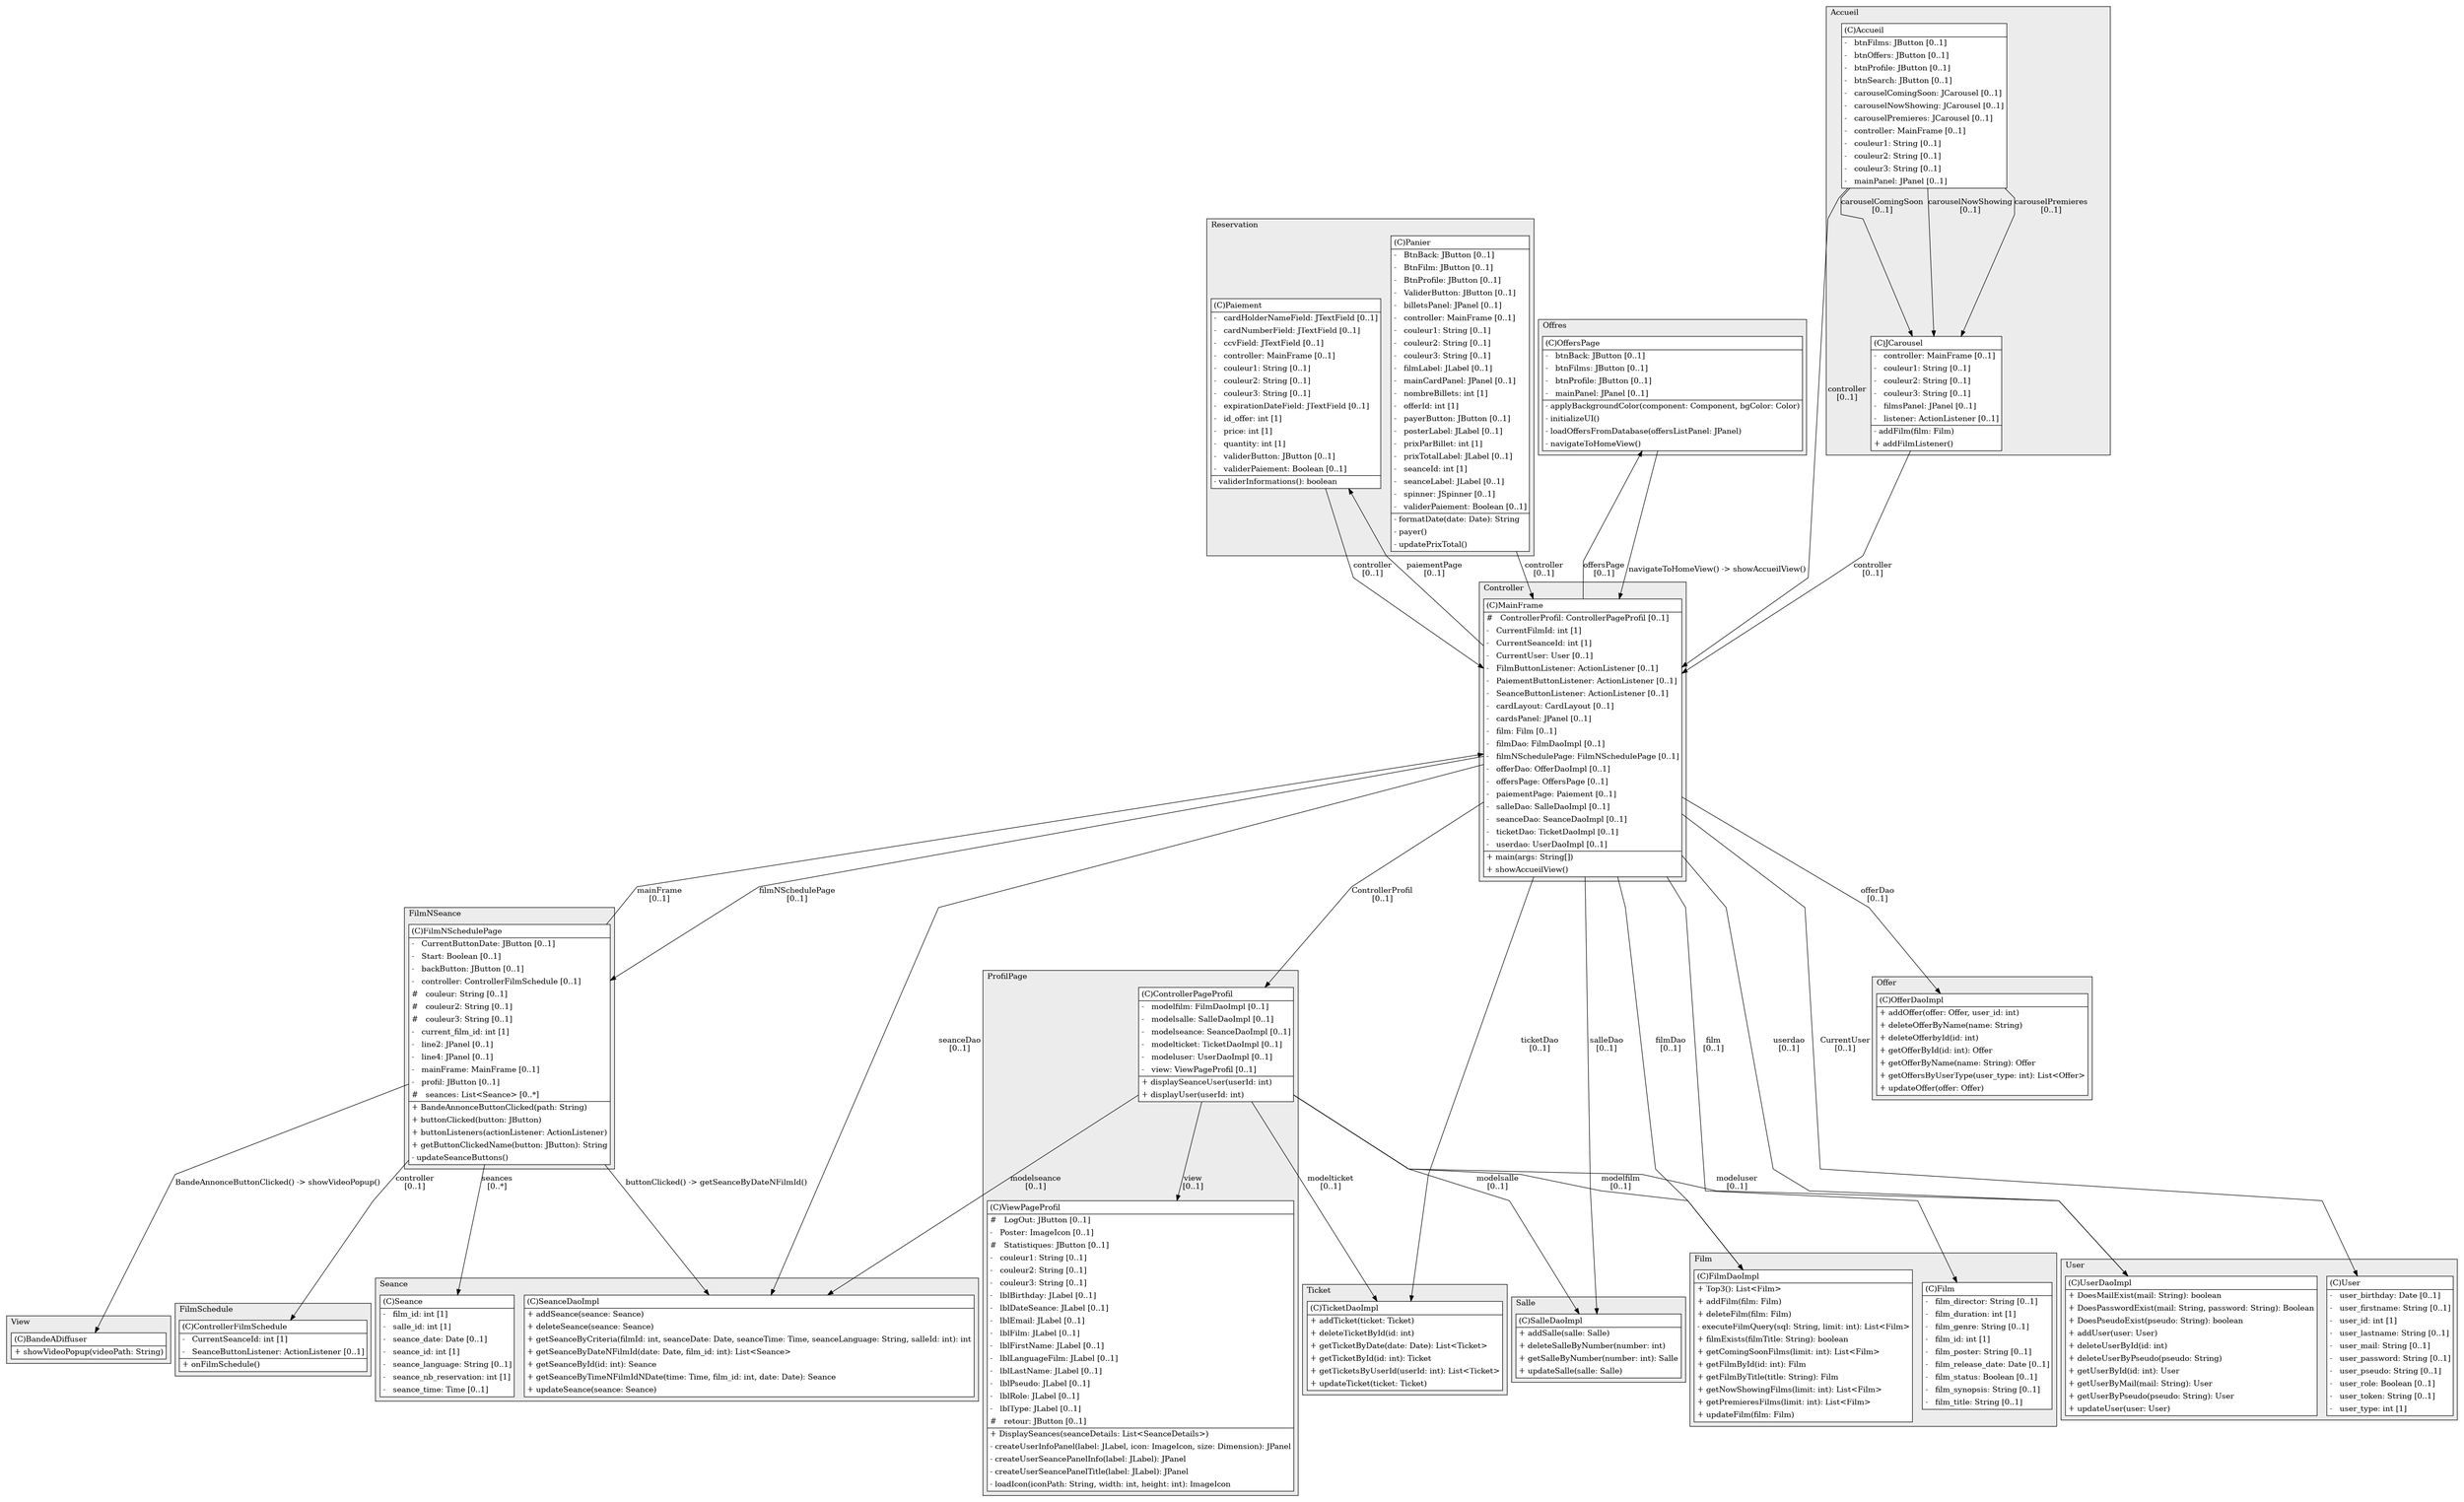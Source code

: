 @startuml

/' diagram meta data start
config=StructureConfiguration;
{
  "projectClassification": {
    "searchMode": "OpenProject", // OpenProject, AllProjects
    "includedProjects": "",
    "pathEndKeywords": "*.impl",
    "isClientPath": "",
    "isClientName": "",
    "isTestPath": "",
    "isTestName": "",
    "isMappingPath": "",
    "isMappingName": "",
    "isDataAccessPath": "",
    "isDataAccessName": "",
    "isDataStructurePath": "",
    "isDataStructureName": "",
    "isInterfaceStructuresPath": "",
    "isInterfaceStructuresName": "",
    "isEntryPointPath": "",
    "isEntryPointName": "",
    "treatFinalFieldsAsMandatory": false
  },
  "graphRestriction": {
    "classPackageExcludeFilter": "",
    "classPackageIncludeFilter": "",
    "classNameExcludeFilter": "",
    "classNameIncludeFilter": "",
    "methodNameExcludeFilter": "",
    "methodNameIncludeFilter": "",
    "removeByInheritance": "", // inheritance/annotation based filtering is done in a second step
    "removeByAnnotation": "",
    "removeByClassPackage": "", // cleanup the graph after inheritance/annotation based filtering is done
    "removeByClassName": "",
    "cutMappings": false,
    "cutEnum": true,
    "cutTests": true,
    "cutClient": true,
    "cutDataAccess": false,
    "cutInterfaceStructures": false,
    "cutDataStructures": false,
    "cutGetterAndSetter": true,
    "cutConstructors": true
  },
  "graphTraversal": {
    "forwardDepth": 6,
    "backwardDepth": 6,
    "classPackageExcludeFilter": "",
    "classPackageIncludeFilter": "",
    "classNameExcludeFilter": "",
    "classNameIncludeFilter": "",
    "methodNameExcludeFilter": "",
    "methodNameIncludeFilter": "",
    "hideMappings": false,
    "hideDataStructures": false,
    "hidePrivateMethods": true,
    "hideInterfaceCalls": true, // indirection: implementation -> interface (is hidden) -> implementation
    "onlyShowApplicationEntryPoints": false, // root node is included
    "useMethodCallsForStructureDiagram": "ForwardOnly" // ForwardOnly, BothDirections, No
  },
  "details": {
    "aggregation": "GroupByClass", // ByClass, GroupByClass, None
    "showClassGenericTypes": true,
    "showMethods": true,
    "showMethodParameterNames": true,
    "showMethodParameterTypes": true,
    "showMethodReturnType": true,
    "showPackageLevels": 2,
    "showDetailedClassStructure": true
  },
  "rootClass": "Controller.MainFrame",
  "extensionCallbackMethod": "" // qualified.class.name#methodName - signature: public static String method(String)
}
diagram meta data end '/



digraph g {
    rankdir="TB"
    splines=polyline
    

'nodes 
subgraph cluster_104786860 { 
   	label=Reservation
	labeljust=l
	fillcolor="#ececec"
	style=filled
   
   Paiement93475331[
	label=<<TABLE BORDER="1" CELLBORDER="0" CELLPADDING="4" CELLSPACING="0">
<TR><TD ALIGN="LEFT" >(C)Paiement</TD></TR>
<HR/>
<TR><TD ALIGN="LEFT" >-   cardHolderNameField: JTextField [0..1]</TD></TR>
<TR><TD ALIGN="LEFT" >-   cardNumberField: JTextField [0..1]</TD></TR>
<TR><TD ALIGN="LEFT" >-   ccvField: JTextField [0..1]</TD></TR>
<TR><TD ALIGN="LEFT" >-   controller: MainFrame [0..1]</TD></TR>
<TR><TD ALIGN="LEFT" >-   couleur1: String [0..1]</TD></TR>
<TR><TD ALIGN="LEFT" >-   couleur2: String [0..1]</TD></TR>
<TR><TD ALIGN="LEFT" >-   couleur3: String [0..1]</TD></TR>
<TR><TD ALIGN="LEFT" >-   expirationDateField: JTextField [0..1]</TD></TR>
<TR><TD ALIGN="LEFT" >-   id_offer: int [1]</TD></TR>
<TR><TD ALIGN="LEFT" >-   price: int [1]</TD></TR>
<TR><TD ALIGN="LEFT" >-   quantity: int [1]</TD></TR>
<TR><TD ALIGN="LEFT" >-   validerButton: JButton [0..1]</TD></TR>
<TR><TD ALIGN="LEFT" >-   validerPaiement: Boolean [0..1]</TD></TR>
<HR/>
<TR><TD ALIGN="LEFT" >- validerInformations(): boolean</TD></TR>
</TABLE>>
	style=filled
	margin=0
	shape=plaintext
	fillcolor="#FFFFFF"
];

Panier93475331[
	label=<<TABLE BORDER="1" CELLBORDER="0" CELLPADDING="4" CELLSPACING="0">
<TR><TD ALIGN="LEFT" >(C)Panier</TD></TR>
<HR/>
<TR><TD ALIGN="LEFT" >-   BtnBack: JButton [0..1]</TD></TR>
<TR><TD ALIGN="LEFT" >-   BtnFilm: JButton [0..1]</TD></TR>
<TR><TD ALIGN="LEFT" >-   BtnProfile: JButton [0..1]</TD></TR>
<TR><TD ALIGN="LEFT" >-   ValiderButton: JButton [0..1]</TD></TR>
<TR><TD ALIGN="LEFT" >-   billetsPanel: JPanel [0..1]</TD></TR>
<TR><TD ALIGN="LEFT" >-   controller: MainFrame [0..1]</TD></TR>
<TR><TD ALIGN="LEFT" >-   couleur1: String [0..1]</TD></TR>
<TR><TD ALIGN="LEFT" >-   couleur2: String [0..1]</TD></TR>
<TR><TD ALIGN="LEFT" >-   couleur3: String [0..1]</TD></TR>
<TR><TD ALIGN="LEFT" >-   filmLabel: JLabel [0..1]</TD></TR>
<TR><TD ALIGN="LEFT" >-   mainCardPanel: JPanel [0..1]</TD></TR>
<TR><TD ALIGN="LEFT" >-   nombreBillets: int [1]</TD></TR>
<TR><TD ALIGN="LEFT" >-   offerId: int [1]</TD></TR>
<TR><TD ALIGN="LEFT" >-   payerButton: JButton [0..1]</TD></TR>
<TR><TD ALIGN="LEFT" >-   posterLabel: JLabel [0..1]</TD></TR>
<TR><TD ALIGN="LEFT" >-   prixParBillet: int [1]</TD></TR>
<TR><TD ALIGN="LEFT" >-   prixTotalLabel: JLabel [0..1]</TD></TR>
<TR><TD ALIGN="LEFT" >-   seanceId: int [1]</TD></TR>
<TR><TD ALIGN="LEFT" >-   seanceLabel: JLabel [0..1]</TD></TR>
<TR><TD ALIGN="LEFT" >-   spinner: JSpinner [0..1]</TD></TR>
<TR><TD ALIGN="LEFT" >-   validerPaiement: Boolean [0..1]</TD></TR>
<HR/>
<TR><TD ALIGN="LEFT" >- formatDate(date: Date): String</TD></TR>
<TR><TD ALIGN="LEFT" >- payer()</TD></TR>
<TR><TD ALIGN="LEFT" >- updatePrixTotal()</TD></TR>
</TABLE>>
	style=filled
	margin=0
	shape=plaintext
	fillcolor="#FFFFFF"
];
} 

subgraph cluster_1642890859 { 
   	label=FilmNSeance
	labeljust=l
	fillcolor="#ececec"
	style=filled
   
   FilmNSchedulePage1631579330[
	label=<<TABLE BORDER="1" CELLBORDER="0" CELLPADDING="4" CELLSPACING="0">
<TR><TD ALIGN="LEFT" >(C)FilmNSchedulePage</TD></TR>
<HR/>
<TR><TD ALIGN="LEFT" >-   CurrentButtonDate: JButton [0..1]</TD></TR>
<TR><TD ALIGN="LEFT" >-   Start: Boolean [0..1]</TD></TR>
<TR><TD ALIGN="LEFT" >-   backButton: JButton [0..1]</TD></TR>
<TR><TD ALIGN="LEFT" >-   controller: ControllerFilmSchedule [0..1]</TD></TR>
<TR><TD ALIGN="LEFT" >#   couleur: String [0..1]</TD></TR>
<TR><TD ALIGN="LEFT" >#   couleur2: String [0..1]</TD></TR>
<TR><TD ALIGN="LEFT" >#   couleur3: String [0..1]</TD></TR>
<TR><TD ALIGN="LEFT" >-   current_film_id: int [1]</TD></TR>
<TR><TD ALIGN="LEFT" >-   line2: JPanel [0..1]</TD></TR>
<TR><TD ALIGN="LEFT" >-   line4: JPanel [0..1]</TD></TR>
<TR><TD ALIGN="LEFT" >-   mainFrame: MainFrame [0..1]</TD></TR>
<TR><TD ALIGN="LEFT" >-   profil: JButton [0..1]</TD></TR>
<TR><TD ALIGN="LEFT" >#   seances: List&lt;Seance&gt; [0..*]</TD></TR>
<HR/>
<TR><TD ALIGN="LEFT" >+ BandeAnnonceButtonClicked(path: String)</TD></TR>
<TR><TD ALIGN="LEFT" >+ buttonClicked(button: JButton)</TD></TR>
<TR><TD ALIGN="LEFT" >+ buttonListeners(actionListener: ActionListener)</TD></TR>
<TR><TD ALIGN="LEFT" >+ getButtonClickedName(button: JButton): String</TD></TR>
<TR><TD ALIGN="LEFT" >- updateSeanceButtons()</TD></TR>
</TABLE>>
	style=filled
	margin=0
	shape=plaintext
	fillcolor="#FFFFFF"
];
} 

subgraph cluster_1664073796 { 
   	label=Controller
	labeljust=l
	fillcolor="#ececec"
	style=filled
   
   MainFrame1664073796[
	label=<<TABLE BORDER="1" CELLBORDER="0" CELLPADDING="4" CELLSPACING="0">
<TR><TD ALIGN="LEFT" >(C)MainFrame</TD></TR>
<HR/>
<TR><TD ALIGN="LEFT" >#   ControllerProfil: ControllerPageProfil [0..1]</TD></TR>
<TR><TD ALIGN="LEFT" >-   CurrentFilmId: int [1]</TD></TR>
<TR><TD ALIGN="LEFT" >-   CurrentSeanceId: int [1]</TD></TR>
<TR><TD ALIGN="LEFT" >-   CurrentUser: User [0..1]</TD></TR>
<TR><TD ALIGN="LEFT" >-   FilmButtonListener: ActionListener [0..1]</TD></TR>
<TR><TD ALIGN="LEFT" >-   PaiementButtonListener: ActionListener [0..1]</TD></TR>
<TR><TD ALIGN="LEFT" >-   SeanceButtonListener: ActionListener [0..1]</TD></TR>
<TR><TD ALIGN="LEFT" >-   cardLayout: CardLayout [0..1]</TD></TR>
<TR><TD ALIGN="LEFT" >-   cardsPanel: JPanel [0..1]</TD></TR>
<TR><TD ALIGN="LEFT" >-   film: Film [0..1]</TD></TR>
<TR><TD ALIGN="LEFT" >-   filmDao: FilmDaoImpl [0..1]</TD></TR>
<TR><TD ALIGN="LEFT" >-   filmNSchedulePage: FilmNSchedulePage [0..1]</TD></TR>
<TR><TD ALIGN="LEFT" >-   offerDao: OfferDaoImpl [0..1]</TD></TR>
<TR><TD ALIGN="LEFT" >-   offersPage: OffersPage [0..1]</TD></TR>
<TR><TD ALIGN="LEFT" >-   paiementPage: Paiement [0..1]</TD></TR>
<TR><TD ALIGN="LEFT" >-   salleDao: SalleDaoImpl [0..1]</TD></TR>
<TR><TD ALIGN="LEFT" >-   seanceDao: SeanceDaoImpl [0..1]</TD></TR>
<TR><TD ALIGN="LEFT" >-   ticketDao: TicketDaoImpl [0..1]</TD></TR>
<TR><TD ALIGN="LEFT" >-   userdao: UserDaoImpl [0..1]</TD></TR>
<HR/>
<TR><TD ALIGN="LEFT" >+ main(args: String[])</TD></TR>
<TR><TD ALIGN="LEFT" >+ showAccueilView()</TD></TR>
</TABLE>>
	style=filled
	margin=0
	shape=plaintext
	fillcolor="#FFFFFF"
];
} 

subgraph cluster_1790093524 { 
   	label=Ticket
	labeljust=l
	fillcolor="#ececec"
	style=filled
   
   TicketDaoImpl1259133519[
	label=<<TABLE BORDER="1" CELLBORDER="0" CELLPADDING="4" CELLSPACING="0">
<TR><TD ALIGN="LEFT" >(C)TicketDaoImpl</TD></TR>
<HR/>
<TR><TD ALIGN="LEFT" >+ addTicket(ticket: Ticket)</TD></TR>
<TR><TD ALIGN="LEFT" >+ deleteTicketById(id: int)</TD></TR>
<TR><TD ALIGN="LEFT" >+ getTicketByDate(date: Date): List&lt;Ticket&gt;</TD></TR>
<TR><TD ALIGN="LEFT" >+ getTicketById(id: int): Ticket</TD></TR>
<TR><TD ALIGN="LEFT" >+ getTicketsByUserId(userId: int): List&lt;Ticket&gt;</TD></TR>
<TR><TD ALIGN="LEFT" >+ updateTicket(ticket: Ticket)</TD></TR>
</TABLE>>
	style=filled
	margin=0
	shape=plaintext
	fillcolor="#FFFFFF"
];
} 

subgraph cluster_1822473535 { 
   	label=Seance
	labeljust=l
	fillcolor="#ececec"
	style=filled
   
   Seance1291513530[
	label=<<TABLE BORDER="1" CELLBORDER="0" CELLPADDING="4" CELLSPACING="0">
<TR><TD ALIGN="LEFT" >(C)Seance</TD></TR>
<HR/>
<TR><TD ALIGN="LEFT" >-   film_id: int [1]</TD></TR>
<TR><TD ALIGN="LEFT" >-   salle_id: int [1]</TD></TR>
<TR><TD ALIGN="LEFT" >-   seance_date: Date [0..1]</TD></TR>
<TR><TD ALIGN="LEFT" >-   seance_id: int [1]</TD></TR>
<TR><TD ALIGN="LEFT" >-   seance_language: String [0..1]</TD></TR>
<TR><TD ALIGN="LEFT" >-   seance_nb_reservation: int [1]</TD></TR>
<TR><TD ALIGN="LEFT" >-   seance_time: Time [0..1]</TD></TR>
</TABLE>>
	style=filled
	margin=0
	shape=plaintext
	fillcolor="#FFFFFF"
];

SeanceDaoImpl1291513530[
	label=<<TABLE BORDER="1" CELLBORDER="0" CELLPADDING="4" CELLSPACING="0">
<TR><TD ALIGN="LEFT" >(C)SeanceDaoImpl</TD></TR>
<HR/>
<TR><TD ALIGN="LEFT" >+ addSeance(seance: Seance)</TD></TR>
<TR><TD ALIGN="LEFT" >+ deleteSeance(seance: Seance)</TD></TR>
<TR><TD ALIGN="LEFT" >+ getSeanceByCriteria(filmId: int, seanceDate: Date, seanceTime: Time, seanceLanguage: String, salleId: int): int</TD></TR>
<TR><TD ALIGN="LEFT" >+ getSeanceByDateNFilmId(date: Date, film_id: int): List&lt;Seance&gt;</TD></TR>
<TR><TD ALIGN="LEFT" >+ getSeanceById(id: int): Seance</TD></TR>
<TR><TD ALIGN="LEFT" >+ getSeanceByTimeNFilmIdNDate(time: Time, film_id: int, date: Date): Seance</TD></TR>
<TR><TD ALIGN="LEFT" >+ updateSeance(seance: Seance)</TD></TR>
</TABLE>>
	style=filled
	margin=0
	shape=plaintext
	fillcolor="#FFFFFF"
];
} 

subgraph cluster_1935913743 { 
   	label=Offres
	labeljust=l
	fillcolor="#ececec"
	style=filled
   
   OffersPage228199482[
	label=<<TABLE BORDER="1" CELLBORDER="0" CELLPADDING="4" CELLSPACING="0">
<TR><TD ALIGN="LEFT" >(C)OffersPage</TD></TR>
<HR/>
<TR><TD ALIGN="LEFT" >-   btnBack: JButton [0..1]</TD></TR>
<TR><TD ALIGN="LEFT" >-   btnFilms: JButton [0..1]</TD></TR>
<TR><TD ALIGN="LEFT" >-   btnProfile: JButton [0..1]</TD></TR>
<TR><TD ALIGN="LEFT" >-   mainPanel: JPanel [0..1]</TD></TR>
<HR/>
<TR><TD ALIGN="LEFT" >- applyBackgroundColor(component: Component, bgColor: Color)</TD></TR>
<TR><TD ALIGN="LEFT" >- initializeUI()</TD></TR>
<TR><TD ALIGN="LEFT" >- loadOffersFromDatabase(offersListPanel: JPanel)</TD></TR>
<TR><TD ALIGN="LEFT" >- navigateToHomeView()</TD></TR>
</TABLE>>
	style=filled
	margin=0
	shape=plaintext
	fillcolor="#FFFFFF"
];
} 

subgraph cluster_2189732 { 
   	label=Film
	labeljust=l
	fillcolor="#ececec"
	style=filled
   
   Film243067543[
	label=<<TABLE BORDER="1" CELLBORDER="0" CELLPADDING="4" CELLSPACING="0">
<TR><TD ALIGN="LEFT" >(C)Film</TD></TR>
<HR/>
<TR><TD ALIGN="LEFT" >-   film_director: String [0..1]</TD></TR>
<TR><TD ALIGN="LEFT" >-   film_duration: int [1]</TD></TR>
<TR><TD ALIGN="LEFT" >-   film_genre: String [0..1]</TD></TR>
<TR><TD ALIGN="LEFT" >-   film_id: int [1]</TD></TR>
<TR><TD ALIGN="LEFT" >-   film_poster: String [0..1]</TD></TR>
<TR><TD ALIGN="LEFT" >-   film_release_date: Date [0..1]</TD></TR>
<TR><TD ALIGN="LEFT" >-   film_status: Boolean [0..1]</TD></TR>
<TR><TD ALIGN="LEFT" >-   film_synopsis: String [0..1]</TD></TR>
<TR><TD ALIGN="LEFT" >-   film_title: String [0..1]</TD></TR>
</TABLE>>
	style=filled
	margin=0
	shape=plaintext
	fillcolor="#FFFFFF"
];

FilmDaoImpl243067543[
	label=<<TABLE BORDER="1" CELLBORDER="0" CELLPADDING="4" CELLSPACING="0">
<TR><TD ALIGN="LEFT" >(C)FilmDaoImpl</TD></TR>
<HR/>
<TR><TD ALIGN="LEFT" >+ Top3(): List&lt;Film&gt;</TD></TR>
<TR><TD ALIGN="LEFT" >+ addFilm(film: Film)</TD></TR>
<TR><TD ALIGN="LEFT" >+ deleteFilm(film: Film)</TD></TR>
<TR><TD ALIGN="LEFT" >- executeFilmQuery(sql: String, limit: int): List&lt;Film&gt;</TD></TR>
<TR><TD ALIGN="LEFT" >+ filmExists(filmTitle: String): boolean</TD></TR>
<TR><TD ALIGN="LEFT" >+ getComingSoonFilms(limit: int): List&lt;Film&gt;</TD></TR>
<TR><TD ALIGN="LEFT" >+ getFilmById(id: int): Film</TD></TR>
<TR><TD ALIGN="LEFT" >+ getFilmByTitle(title: String): Film</TD></TR>
<TR><TD ALIGN="LEFT" >+ getNowShowingFilms(limit: int): List&lt;Film&gt;</TD></TR>
<TR><TD ALIGN="LEFT" >+ getPremieresFilms(limit: int): List&lt;Film&gt;</TD></TR>
<TR><TD ALIGN="LEFT" >+ updateFilm(film: Film)</TD></TR>
</TABLE>>
	style=filled
	margin=0
	shape=plaintext
	fillcolor="#FFFFFF"
];
} 

subgraph cluster_2645995 { 
   	label=User
	labeljust=l
	fillcolor="#ececec"
	style=filled
   
   User242611280[
	label=<<TABLE BORDER="1" CELLBORDER="0" CELLPADDING="4" CELLSPACING="0">
<TR><TD ALIGN="LEFT" >(C)User</TD></TR>
<HR/>
<TR><TD ALIGN="LEFT" >-   user_birthday: Date [0..1]</TD></TR>
<TR><TD ALIGN="LEFT" >-   user_firstname: String [0..1]</TD></TR>
<TR><TD ALIGN="LEFT" >-   user_id: int [1]</TD></TR>
<TR><TD ALIGN="LEFT" >-   user_lastname: String [0..1]</TD></TR>
<TR><TD ALIGN="LEFT" >-   user_mail: String [0..1]</TD></TR>
<TR><TD ALIGN="LEFT" >-   user_password: String [0..1]</TD></TR>
<TR><TD ALIGN="LEFT" >-   user_pseudo: String [0..1]</TD></TR>
<TR><TD ALIGN="LEFT" >-   user_role: Boolean [0..1]</TD></TR>
<TR><TD ALIGN="LEFT" >-   user_token: String [0..1]</TD></TR>
<TR><TD ALIGN="LEFT" >-   user_type: int [1]</TD></TR>
</TABLE>>
	style=filled
	margin=0
	shape=plaintext
	fillcolor="#FFFFFF"
];

UserDaoImpl242611280[
	label=<<TABLE BORDER="1" CELLBORDER="0" CELLPADDING="4" CELLSPACING="0">
<TR><TD ALIGN="LEFT" >(C)UserDaoImpl</TD></TR>
<HR/>
<TR><TD ALIGN="LEFT" >+ DoesMailExist(mail: String): boolean</TD></TR>
<TR><TD ALIGN="LEFT" >+ DoesPasswordExist(mail: String, password: String): Boolean</TD></TR>
<TR><TD ALIGN="LEFT" >+ DoesPseudoExist(pseudo: String): boolean</TD></TR>
<TR><TD ALIGN="LEFT" >+ addUser(user: User)</TD></TR>
<TR><TD ALIGN="LEFT" >+ deleteUserById(id: int)</TD></TR>
<TR><TD ALIGN="LEFT" >+ deleteUserByPseudo(pseudo: String)</TD></TR>
<TR><TD ALIGN="LEFT" >+ getUserById(id: int): User</TD></TR>
<TR><TD ALIGN="LEFT" >+ getUserByMail(mail: String): User</TD></TR>
<TR><TD ALIGN="LEFT" >+ getUserByPseudo(pseudo: String): User</TD></TR>
<TR><TD ALIGN="LEFT" >+ updateUser(user: User)</TD></TR>
</TABLE>>
	style=filled
	margin=0
	shape=plaintext
	fillcolor="#FFFFFF"
];
} 

subgraph cluster_2666181 { 
   	label=View
	labeljust=l
	fillcolor="#ececec"
	style=filled
   
   BandeADiffuser2666181[
	label=<<TABLE BORDER="1" CELLBORDER="0" CELLPADDING="4" CELLSPACING="0">
<TR><TD ALIGN="LEFT" >(C)BandeADiffuser</TD></TR>
<HR/>
<TR><TD ALIGN="LEFT" >+ showVideoPopup(videoPath: String)</TD></TR>
</TABLE>>
	style=filled
	margin=0
	shape=plaintext
	fillcolor="#FFFFFF"
];
} 

subgraph cluster_487497620 { 
   	label=Accueil
	labeljust=l
	fillcolor="#ececec"
	style=filled
   
   Accueil1144469141[
	label=<<TABLE BORDER="1" CELLBORDER="0" CELLPADDING="4" CELLSPACING="0">
<TR><TD ALIGN="LEFT" >(C)Accueil</TD></TR>
<HR/>
<TR><TD ALIGN="LEFT" >-   btnFilms: JButton [0..1]</TD></TR>
<TR><TD ALIGN="LEFT" >-   btnOffers: JButton [0..1]</TD></TR>
<TR><TD ALIGN="LEFT" >-   btnProfile: JButton [0..1]</TD></TR>
<TR><TD ALIGN="LEFT" >-   btnSearch: JButton [0..1]</TD></TR>
<TR><TD ALIGN="LEFT" >-   carouselComingSoon: JCarousel [0..1]</TD></TR>
<TR><TD ALIGN="LEFT" >-   carouselNowShowing: JCarousel [0..1]</TD></TR>
<TR><TD ALIGN="LEFT" >-   carouselPremieres: JCarousel [0..1]</TD></TR>
<TR><TD ALIGN="LEFT" >-   controller: MainFrame [0..1]</TD></TR>
<TR><TD ALIGN="LEFT" >-   couleur1: String [0..1]</TD></TR>
<TR><TD ALIGN="LEFT" >-   couleur2: String [0..1]</TD></TR>
<TR><TD ALIGN="LEFT" >-   couleur3: String [0..1]</TD></TR>
<TR><TD ALIGN="LEFT" >-   mainPanel: JPanel [0..1]</TD></TR>
</TABLE>>
	style=filled
	margin=0
	shape=plaintext
	fillcolor="#FFFFFF"
];

JCarousel1144469141[
	label=<<TABLE BORDER="1" CELLBORDER="0" CELLPADDING="4" CELLSPACING="0">
<TR><TD ALIGN="LEFT" >(C)JCarousel</TD></TR>
<HR/>
<TR><TD ALIGN="LEFT" >-   controller: MainFrame [0..1]</TD></TR>
<TR><TD ALIGN="LEFT" >-   couleur1: String [0..1]</TD></TR>
<TR><TD ALIGN="LEFT" >-   couleur2: String [0..1]</TD></TR>
<TR><TD ALIGN="LEFT" >-   couleur3: String [0..1]</TD></TR>
<TR><TD ALIGN="LEFT" >-   filmsPanel: JPanel [0..1]</TD></TR>
<TR><TD ALIGN="LEFT" >-   listener: ActionListener [0..1]</TD></TR>
<HR/>
<TR><TD ALIGN="LEFT" >- addFilm(film: Film)</TD></TR>
<TR><TD ALIGN="LEFT" >+ addFilmListener()</TD></TR>
</TABLE>>
	style=filled
	margin=0
	shape=plaintext
	fillcolor="#FFFFFF"
];
} 

subgraph cluster_76098108 { 
   	label=Offer
	labeljust=l
	fillcolor="#ececec"
	style=filled
   
   OfferDaoImpl1063057175[
	label=<<TABLE BORDER="1" CELLBORDER="0" CELLPADDING="4" CELLSPACING="0">
<TR><TD ALIGN="LEFT" >(C)OfferDaoImpl</TD></TR>
<HR/>
<TR><TD ALIGN="LEFT" >+ addOffer(offer: Offer, user_id: int)</TD></TR>
<TR><TD ALIGN="LEFT" >+ deleteOfferByName(name: String)</TD></TR>
<TR><TD ALIGN="LEFT" >+ deleteOfferbyId(id: int)</TD></TR>
<TR><TD ALIGN="LEFT" >+ getOfferById(id: int): Offer</TD></TR>
<TR><TD ALIGN="LEFT" >+ getOfferByName(name: String): Offer</TD></TR>
<TR><TD ALIGN="LEFT" >+ getOffersByUserType(user_type: int): List&lt;Offer&gt;</TD></TR>
<TR><TD ALIGN="LEFT" >+ updateOffer(offer: Offer)</TD></TR>
</TABLE>>
	style=filled
	margin=0
	shape=plaintext
	fillcolor="#FFFFFF"
];
} 

subgraph cluster_79649207 { 
   	label=Salle
	labeljust=l
	fillcolor="#ececec"
	style=filled
   
   SalleDaoImpl1066608274[
	label=<<TABLE BORDER="1" CELLBORDER="0" CELLPADDING="4" CELLSPACING="0">
<TR><TD ALIGN="LEFT" >(C)SalleDaoImpl</TD></TR>
<HR/>
<TR><TD ALIGN="LEFT" >+ addSalle(salle: Salle)</TD></TR>
<TR><TD ALIGN="LEFT" >+ deleteSalleByNumber(number: int)</TD></TR>
<TR><TD ALIGN="LEFT" >+ getSalleByNumber(number: int): Salle</TD></TR>
<TR><TD ALIGN="LEFT" >+ updateSalle(salle: Salle)</TD></TR>
</TABLE>>
	style=filled
	margin=0
	shape=plaintext
	fillcolor="#FFFFFF"
];
} 

subgraph cluster_890204939 { 
   	label=ProfilPage
	labeljust=l
	fillcolor="#ececec"
	style=filled
   
   ControllerPageProfil1786813315[
	label=<<TABLE BORDER="1" CELLBORDER="0" CELLPADDING="4" CELLSPACING="0">
<TR><TD ALIGN="LEFT" >(C)ControllerPageProfil</TD></TR>
<HR/>
<TR><TD ALIGN="LEFT" >-   modelfilm: FilmDaoImpl [0..1]</TD></TR>
<TR><TD ALIGN="LEFT" >-   modelsalle: SalleDaoImpl [0..1]</TD></TR>
<TR><TD ALIGN="LEFT" >-   modelseance: SeanceDaoImpl [0..1]</TD></TR>
<TR><TD ALIGN="LEFT" >-   modelticket: TicketDaoImpl [0..1]</TD></TR>
<TR><TD ALIGN="LEFT" >-   modeluser: UserDaoImpl [0..1]</TD></TR>
<TR><TD ALIGN="LEFT" >-   view: ViewPageProfil [0..1]</TD></TR>
<HR/>
<TR><TD ALIGN="LEFT" >+ displaySeanceUser(userId: int)</TD></TR>
<TR><TD ALIGN="LEFT" >+ displayUser(userId: int)</TD></TR>
</TABLE>>
	style=filled
	margin=0
	shape=plaintext
	fillcolor="#FFFFFF"
];

ViewPageProfil1998218708[
	label=<<TABLE BORDER="1" CELLBORDER="0" CELLPADDING="4" CELLSPACING="0">
<TR><TD ALIGN="LEFT" >(C)ViewPageProfil</TD></TR>
<HR/>
<TR><TD ALIGN="LEFT" >#   LogOut: JButton [0..1]</TD></TR>
<TR><TD ALIGN="LEFT" >-   Poster: ImageIcon [0..1]</TD></TR>
<TR><TD ALIGN="LEFT" >#   Statistiques: JButton [0..1]</TD></TR>
<TR><TD ALIGN="LEFT" >-   couleur1: String [0..1]</TD></TR>
<TR><TD ALIGN="LEFT" >-   couleur2: String [0..1]</TD></TR>
<TR><TD ALIGN="LEFT" >-   couleur3: String [0..1]</TD></TR>
<TR><TD ALIGN="LEFT" >-   lblBirthday: JLabel [0..1]</TD></TR>
<TR><TD ALIGN="LEFT" >-   lblDateSeance: JLabel [0..1]</TD></TR>
<TR><TD ALIGN="LEFT" >-   lblEmail: JLabel [0..1]</TD></TR>
<TR><TD ALIGN="LEFT" >-   lblFilm: JLabel [0..1]</TD></TR>
<TR><TD ALIGN="LEFT" >-   lblFirstName: JLabel [0..1]</TD></TR>
<TR><TD ALIGN="LEFT" >-   lblLanguageFilm: JLabel [0..1]</TD></TR>
<TR><TD ALIGN="LEFT" >-   lblLastName: JLabel [0..1]</TD></TR>
<TR><TD ALIGN="LEFT" >-   lblPseudo: JLabel [0..1]</TD></TR>
<TR><TD ALIGN="LEFT" >-   lblRole: JLabel [0..1]</TD></TR>
<TR><TD ALIGN="LEFT" >-   lblType: JLabel [0..1]</TD></TR>
<TR><TD ALIGN="LEFT" >#   retour: JButton [0..1]</TD></TR>
<HR/>
<TR><TD ALIGN="LEFT" >+ DisplaySeances(seanceDetails: List&lt;SeanceDetails&gt;)</TD></TR>
<TR><TD ALIGN="LEFT" >- createUserInfoPanel(label: JLabel, icon: ImageIcon, size: Dimension): JPanel</TD></TR>
<TR><TD ALIGN="LEFT" >- createUserSeancePanelInfo(label: JLabel): JPanel</TD></TR>
<TR><TD ALIGN="LEFT" >- createUserSeancePanelTitle(label: JLabel): JPanel</TD></TR>
<TR><TD ALIGN="LEFT" >- loadIcon(iconPath: String, width: int, height: int): ImageIcon</TD></TR>
</TABLE>>
	style=filled
	margin=0
	shape=plaintext
	fillcolor="#FFFFFF"
];
} 

subgraph cluster_918584411 { 
   	label=FilmSchedule
	labeljust=l
	fillcolor="#ececec"
	style=filled
   
   ControllerFilmSchedule989452621[
	label=<<TABLE BORDER="1" CELLBORDER="0" CELLPADDING="4" CELLSPACING="0">
<TR><TD ALIGN="LEFT" >(C)ControllerFilmSchedule</TD></TR>
<HR/>
<TR><TD ALIGN="LEFT" >-   CurrentSeanceId: int [1]</TD></TR>
<TR><TD ALIGN="LEFT" >-   SeanceButtonListener: ActionListener [0..1]</TD></TR>
<HR/>
<TR><TD ALIGN="LEFT" >+ onFilmSchedule()</TD></TR>
</TABLE>>
	style=filled
	margin=0
	shape=plaintext
	fillcolor="#FFFFFF"
];
} 

'edges    
Accueil1144469141 -> JCarousel1144469141[label="carouselComingSoon
[0..1]"];
Accueil1144469141 -> JCarousel1144469141[label="carouselNowShowing
[0..1]"];
Accueil1144469141 -> JCarousel1144469141[label="carouselPremieres
[0..1]"];
Accueil1144469141 -> MainFrame1664073796[label="controller
[0..1]"];
ControllerPageProfil1786813315 -> FilmDaoImpl243067543[label="modelfilm
[0..1]"];
ControllerPageProfil1786813315 -> SalleDaoImpl1066608274[label="modelsalle
[0..1]"];
ControllerPageProfil1786813315 -> SeanceDaoImpl1291513530[label="modelseance
[0..1]"];
ControllerPageProfil1786813315 -> TicketDaoImpl1259133519[label="modelticket
[0..1]"];
ControllerPageProfil1786813315 -> UserDaoImpl242611280[label="modeluser
[0..1]"];
ControllerPageProfil1786813315 -> ViewPageProfil1998218708[label="view
[0..1]"];
FilmNSchedulePage1631579330 -> BandeADiffuser2666181[label="BandeAnnonceButtonClicked() -> showVideoPopup()"];
FilmNSchedulePage1631579330 -> ControllerFilmSchedule989452621[label="controller
[0..1]"];
FilmNSchedulePage1631579330 -> MainFrame1664073796[label="mainFrame
[0..1]"];
FilmNSchedulePage1631579330 -> Seance1291513530[label="seances
[0..*]"];
FilmNSchedulePage1631579330 -> SeanceDaoImpl1291513530[label="buttonClicked() -> getSeanceByDateNFilmId()"];
JCarousel1144469141 -> MainFrame1664073796[label="controller
[0..1]"];
MainFrame1664073796 -> ControllerPageProfil1786813315[label="ControllerProfil
[0..1]"];
MainFrame1664073796 -> Film243067543[label="film
[0..1]"];
MainFrame1664073796 -> FilmDaoImpl243067543[label="filmDao
[0..1]"];
MainFrame1664073796 -> FilmNSchedulePage1631579330[label="filmNSchedulePage
[0..1]"];
MainFrame1664073796 -> OfferDaoImpl1063057175[label="offerDao
[0..1]"];
MainFrame1664073796 -> OffersPage228199482[label="offersPage
[0..1]"];
MainFrame1664073796 -> Paiement93475331[label="paiementPage
[0..1]"];
MainFrame1664073796 -> SalleDaoImpl1066608274[label="salleDao
[0..1]"];
MainFrame1664073796 -> SeanceDaoImpl1291513530[label="seanceDao
[0..1]"];
MainFrame1664073796 -> TicketDaoImpl1259133519[label="ticketDao
[0..1]"];
MainFrame1664073796 -> User242611280[label="CurrentUser
[0..1]"];
MainFrame1664073796 -> UserDaoImpl242611280[label="userdao
[0..1]"];
OffersPage228199482 -> MainFrame1664073796[label="navigateToHomeView() -> showAccueilView()"];
Paiement93475331 -> MainFrame1664073796[label="controller
[0..1]"];
Panier93475331 -> MainFrame1664073796[label="controller
[0..1]"];
    
}
@enduml